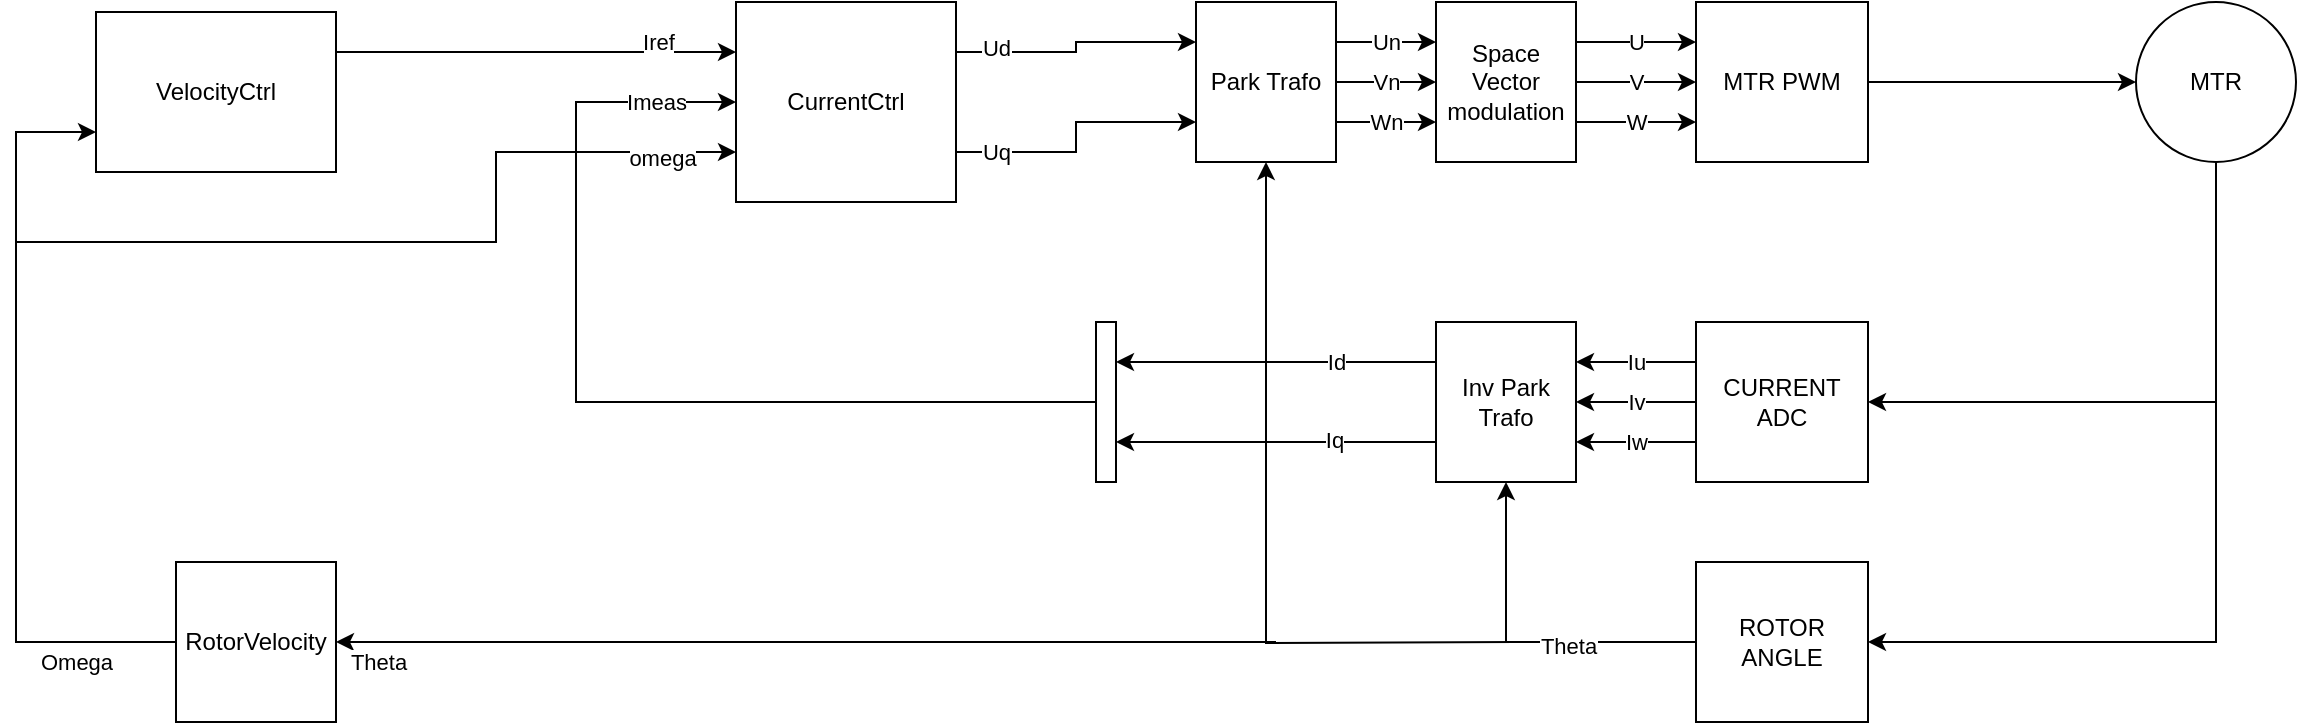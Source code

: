 <mxfile version="20.8.16" type="device" pages="2"><diagram name="Sida-1" id="SXLYleW4mW2t-km5sztw"><mxGraphModel dx="1925" dy="828" grid="1" gridSize="10" guides="1" tooltips="1" connect="1" arrows="1" fold="1" page="1" pageScale="1" pageWidth="827" pageHeight="1169" math="0" shadow="0"><root><mxCell id="0"/><mxCell id="1" parent="0"/><mxCell id="93moSxU538S2BQpfp_gy-12" style="edgeStyle=orthogonalEdgeStyle;rounded=0;orthogonalLoop=1;jettySize=auto;html=1;exitX=1;exitY=0.5;exitDx=0;exitDy=0;" parent="1" source="93moSxU538S2BQpfp_gy-1" target="93moSxU538S2BQpfp_gy-3" edge="1"><mxGeometry relative="1" as="geometry"/></mxCell><mxCell id="93moSxU538S2BQpfp_gy-1" value="MTR PWM" style="rounded=0;whiteSpace=wrap;html=1;" parent="1" vertex="1"><mxGeometry x="360" y="200" width="86" height="80" as="geometry"/></mxCell><mxCell id="93moSxU538S2BQpfp_gy-19" value="Iu" style="edgeStyle=orthogonalEdgeStyle;rounded=0;orthogonalLoop=1;jettySize=auto;html=1;exitX=0;exitY=0.25;exitDx=0;exitDy=0;entryX=1;entryY=0.25;entryDx=0;entryDy=0;" parent="1" source="93moSxU538S2BQpfp_gy-2" target="93moSxU538S2BQpfp_gy-18" edge="1"><mxGeometry relative="1" as="geometry"/></mxCell><mxCell id="93moSxU538S2BQpfp_gy-20" value="Iv" style="edgeStyle=orthogonalEdgeStyle;rounded=0;orthogonalLoop=1;jettySize=auto;html=1;exitX=0;exitY=0.5;exitDx=0;exitDy=0;entryX=1;entryY=0.5;entryDx=0;entryDy=0;" parent="1" source="93moSxU538S2BQpfp_gy-2" target="93moSxU538S2BQpfp_gy-18" edge="1"><mxGeometry relative="1" as="geometry"/></mxCell><mxCell id="93moSxU538S2BQpfp_gy-21" value="Iw" style="edgeStyle=orthogonalEdgeStyle;rounded=0;orthogonalLoop=1;jettySize=auto;html=1;exitX=0;exitY=0.75;exitDx=0;exitDy=0;entryX=1;entryY=0.75;entryDx=0;entryDy=0;" parent="1" source="93moSxU538S2BQpfp_gy-2" target="93moSxU538S2BQpfp_gy-18" edge="1"><mxGeometry relative="1" as="geometry"/></mxCell><mxCell id="93moSxU538S2BQpfp_gy-2" value="CURRENT&lt;br&gt;ADC" style="rounded=0;whiteSpace=wrap;html=1;" parent="1" vertex="1"><mxGeometry x="360" y="360" width="86" height="80" as="geometry"/></mxCell><mxCell id="93moSxU538S2BQpfp_gy-13" style="edgeStyle=orthogonalEdgeStyle;rounded=0;orthogonalLoop=1;jettySize=auto;html=1;entryX=1;entryY=0.5;entryDx=0;entryDy=0;" parent="1" source="93moSxU538S2BQpfp_gy-3" target="93moSxU538S2BQpfp_gy-2" edge="1"><mxGeometry relative="1" as="geometry"><Array as="points"><mxPoint x="620" y="400"/></Array></mxGeometry></mxCell><mxCell id="93moSxU538S2BQpfp_gy-15" style="edgeStyle=orthogonalEdgeStyle;rounded=0;orthogonalLoop=1;jettySize=auto;html=1;exitX=0.5;exitY=1;exitDx=0;exitDy=0;entryX=1;entryY=0.5;entryDx=0;entryDy=0;" parent="1" source="93moSxU538S2BQpfp_gy-3" target="93moSxU538S2BQpfp_gy-14" edge="1"><mxGeometry relative="1" as="geometry"/></mxCell><mxCell id="93moSxU538S2BQpfp_gy-3" value="MTR" style="ellipse;whiteSpace=wrap;html=1;aspect=fixed;" parent="1" vertex="1"><mxGeometry x="580" y="200" width="80" height="80" as="geometry"/></mxCell><mxCell id="93moSxU538S2BQpfp_gy-22" style="edgeStyle=orthogonalEdgeStyle;rounded=0;orthogonalLoop=1;jettySize=auto;html=1;entryX=0.5;entryY=1;entryDx=0;entryDy=0;" parent="1" source="93moSxU538S2BQpfp_gy-14" target="93moSxU538S2BQpfp_gy-18" edge="1"><mxGeometry relative="1" as="geometry"/></mxCell><mxCell id="93moSxU538S2BQpfp_gy-23" value="Theta" style="edgeLabel;html=1;align=center;verticalAlign=middle;resizable=0;points=[];" parent="93moSxU538S2BQpfp_gy-22" vertex="1" connectable="0"><mxGeometry x="-0.269" y="2" relative="1" as="geometry"><mxPoint as="offset"/></mxGeometry></mxCell><mxCell id="93moSxU538S2BQpfp_gy-24" style="edgeStyle=orthogonalEdgeStyle;rounded=0;orthogonalLoop=1;jettySize=auto;html=1;entryX=0.5;entryY=1;entryDx=0;entryDy=0;" parent="1" target="93moSxU538S2BQpfp_gy-17" edge="1"><mxGeometry relative="1" as="geometry"><mxPoint x="270" y="520" as="sourcePoint"/></mxGeometry></mxCell><mxCell id="93moSxU538S2BQpfp_gy-14" value="ROTOR ANGLE" style="rounded=0;whiteSpace=wrap;html=1;" parent="1" vertex="1"><mxGeometry x="360" y="480" width="86" height="80" as="geometry"/></mxCell><mxCell id="93moSxU538S2BQpfp_gy-25" value="U" style="edgeStyle=orthogonalEdgeStyle;rounded=0;orthogonalLoop=1;jettySize=auto;html=1;exitX=1;exitY=0.25;exitDx=0;exitDy=0;entryX=0;entryY=0.25;entryDx=0;entryDy=0;" parent="1" source="93moSxU538S2BQpfp_gy-16" target="93moSxU538S2BQpfp_gy-1" edge="1"><mxGeometry relative="1" as="geometry"/></mxCell><mxCell id="93moSxU538S2BQpfp_gy-26" value="V" style="edgeStyle=orthogonalEdgeStyle;rounded=0;orthogonalLoop=1;jettySize=auto;html=1;exitX=1;exitY=0.5;exitDx=0;exitDy=0;entryX=0;entryY=0.5;entryDx=0;entryDy=0;" parent="1" source="93moSxU538S2BQpfp_gy-16" target="93moSxU538S2BQpfp_gy-1" edge="1"><mxGeometry relative="1" as="geometry"/></mxCell><mxCell id="93moSxU538S2BQpfp_gy-27" value="W" style="edgeStyle=orthogonalEdgeStyle;rounded=0;orthogonalLoop=1;jettySize=auto;html=1;exitX=1;exitY=0.75;exitDx=0;exitDy=0;entryX=0;entryY=0.75;entryDx=0;entryDy=0;" parent="1" source="93moSxU538S2BQpfp_gy-16" target="93moSxU538S2BQpfp_gy-1" edge="1"><mxGeometry relative="1" as="geometry"/></mxCell><mxCell id="93moSxU538S2BQpfp_gy-16" value="Space Vector modulation" style="rounded=0;whiteSpace=wrap;html=1;" parent="1" vertex="1"><mxGeometry x="230" y="200" width="70" height="80" as="geometry"/></mxCell><mxCell id="93moSxU538S2BQpfp_gy-28" value="Un" style="edgeStyle=orthogonalEdgeStyle;rounded=0;orthogonalLoop=1;jettySize=auto;html=1;exitX=1;exitY=0.25;exitDx=0;exitDy=0;entryX=0;entryY=0.25;entryDx=0;entryDy=0;" parent="1" source="93moSxU538S2BQpfp_gy-17" target="93moSxU538S2BQpfp_gy-16" edge="1"><mxGeometry relative="1" as="geometry"/></mxCell><mxCell id="93moSxU538S2BQpfp_gy-29" value="Vn" style="edgeStyle=orthogonalEdgeStyle;rounded=0;orthogonalLoop=1;jettySize=auto;html=1;entryX=0;entryY=0.5;entryDx=0;entryDy=0;" parent="1" source="93moSxU538S2BQpfp_gy-17" target="93moSxU538S2BQpfp_gy-16" edge="1"><mxGeometry relative="1" as="geometry"/></mxCell><mxCell id="93moSxU538S2BQpfp_gy-30" value="Wn" style="edgeStyle=orthogonalEdgeStyle;rounded=0;orthogonalLoop=1;jettySize=auto;html=1;exitX=1;exitY=0.75;exitDx=0;exitDy=0;entryX=0;entryY=0.75;entryDx=0;entryDy=0;" parent="1" source="93moSxU538S2BQpfp_gy-17" target="93moSxU538S2BQpfp_gy-16" edge="1"><mxGeometry relative="1" as="geometry"/></mxCell><mxCell id="93moSxU538S2BQpfp_gy-17" value="Park Trafo" style="rounded=0;whiteSpace=wrap;html=1;" parent="1" vertex="1"><mxGeometry x="110" y="200" width="70" height="80" as="geometry"/></mxCell><mxCell id="93moSxU538S2BQpfp_gy-40" value="Id" style="edgeStyle=orthogonalEdgeStyle;rounded=0;orthogonalLoop=1;jettySize=auto;html=1;exitX=0;exitY=0.25;exitDx=0;exitDy=0;entryX=1;entryY=0.25;entryDx=0;entryDy=0;" parent="1" source="93moSxU538S2BQpfp_gy-18" target="93moSxU538S2BQpfp_gy-39" edge="1"><mxGeometry x="-0.375" relative="1" as="geometry"><mxPoint x="90" y="380" as="targetPoint"/><mxPoint as="offset"/></mxGeometry></mxCell><mxCell id="93moSxU538S2BQpfp_gy-41" style="edgeStyle=orthogonalEdgeStyle;rounded=0;orthogonalLoop=1;jettySize=auto;html=1;exitX=0;exitY=0.75;exitDx=0;exitDy=0;entryX=1;entryY=0.75;entryDx=0;entryDy=0;" parent="1" source="93moSxU538S2BQpfp_gy-18" target="93moSxU538S2BQpfp_gy-39" edge="1"><mxGeometry relative="1" as="geometry"/></mxCell><mxCell id="93moSxU538S2BQpfp_gy-43" value="Iq" style="edgeLabel;html=1;align=center;verticalAlign=middle;resizable=0;points=[];" parent="93moSxU538S2BQpfp_gy-41" vertex="1" connectable="0"><mxGeometry x="-0.362" y="-1" relative="1" as="geometry"><mxPoint as="offset"/></mxGeometry></mxCell><mxCell id="93moSxU538S2BQpfp_gy-18" value="Inv Park Trafo" style="rounded=0;whiteSpace=wrap;html=1;" parent="1" vertex="1"><mxGeometry x="230" y="360" width="70" height="80" as="geometry"/></mxCell><mxCell id="93moSxU538S2BQpfp_gy-49" style="edgeStyle=orthogonalEdgeStyle;rounded=0;orthogonalLoop=1;jettySize=auto;html=1;exitX=1;exitY=0.25;exitDx=0;exitDy=0;entryX=0;entryY=0.25;entryDx=0;entryDy=0;" parent="1" source="93moSxU538S2BQpfp_gy-31" target="93moSxU538S2BQpfp_gy-17" edge="1"><mxGeometry relative="1" as="geometry"/></mxCell><mxCell id="93moSxU538S2BQpfp_gy-51" value="Ud" style="edgeLabel;html=1;align=center;verticalAlign=middle;resizable=0;points=[];" parent="93moSxU538S2BQpfp_gy-49" vertex="1" connectable="0"><mxGeometry x="-0.68" y="2" relative="1" as="geometry"><mxPoint as="offset"/></mxGeometry></mxCell><mxCell id="93moSxU538S2BQpfp_gy-50" style="edgeStyle=orthogonalEdgeStyle;rounded=0;orthogonalLoop=1;jettySize=auto;html=1;exitX=1;exitY=0.75;exitDx=0;exitDy=0;entryX=0;entryY=0.75;entryDx=0;entryDy=0;" parent="1" source="93moSxU538S2BQpfp_gy-31" target="93moSxU538S2BQpfp_gy-17" edge="1"><mxGeometry relative="1" as="geometry"/></mxCell><mxCell id="93moSxU538S2BQpfp_gy-52" value="Uq" style="edgeLabel;html=1;align=center;verticalAlign=middle;resizable=0;points=[];" parent="93moSxU538S2BQpfp_gy-50" vertex="1" connectable="0"><mxGeometry x="-0.704" relative="1" as="geometry"><mxPoint as="offset"/></mxGeometry></mxCell><mxCell id="93moSxU538S2BQpfp_gy-31" value="CurrentCtrl" style="rounded=0;whiteSpace=wrap;html=1;" parent="1" vertex="1"><mxGeometry x="-120" y="200" width="110" height="100" as="geometry"/></mxCell><mxCell id="93moSxU538S2BQpfp_gy-53" style="edgeStyle=orthogonalEdgeStyle;rounded=0;orthogonalLoop=1;jettySize=auto;html=1;exitX=1;exitY=0.25;exitDx=0;exitDy=0;entryX=0;entryY=0.25;entryDx=0;entryDy=0;" parent="1" source="93moSxU538S2BQpfp_gy-36" target="93moSxU538S2BQpfp_gy-31" edge="1"><mxGeometry relative="1" as="geometry"/></mxCell><mxCell id="93moSxU538S2BQpfp_gy-56" value="Iref" style="edgeLabel;html=1;align=center;verticalAlign=middle;resizable=0;points=[];" parent="93moSxU538S2BQpfp_gy-53" vertex="1" connectable="0"><mxGeometry x="0.815" y="-4" relative="1" as="geometry"><mxPoint x="-21" y="-9" as="offset"/></mxGeometry></mxCell><mxCell id="93moSxU538S2BQpfp_gy-36" value="VelocityCtrl" style="rounded=0;whiteSpace=wrap;html=1;" parent="1" vertex="1"><mxGeometry x="-440" y="205" width="120" height="80" as="geometry"/></mxCell><mxCell id="93moSxU538S2BQpfp_gy-60" style="edgeStyle=orthogonalEdgeStyle;rounded=0;orthogonalLoop=1;jettySize=auto;html=1;exitX=0;exitY=0.5;exitDx=0;exitDy=0;entryX=0;entryY=0.5;entryDx=0;entryDy=0;" parent="1" source="93moSxU538S2BQpfp_gy-39" target="93moSxU538S2BQpfp_gy-31" edge="1"><mxGeometry relative="1" as="geometry"><Array as="points"><mxPoint x="-200" y="400"/><mxPoint x="-200" y="250"/></Array></mxGeometry></mxCell><mxCell id="93moSxU538S2BQpfp_gy-61" value="Imeas" style="edgeLabel;html=1;align=center;verticalAlign=middle;resizable=0;points=[];" parent="93moSxU538S2BQpfp_gy-60" vertex="1" connectable="0"><mxGeometry x="0.902" y="-2" relative="1" as="geometry"><mxPoint x="-16" y="-2" as="offset"/></mxGeometry></mxCell><mxCell id="93moSxU538S2BQpfp_gy-39" value="" style="rounded=0;whiteSpace=wrap;html=1;" parent="1" vertex="1"><mxGeometry x="60" y="360" width="10" height="80" as="geometry"/></mxCell><mxCell id="93moSxU538S2BQpfp_gy-59" style="edgeStyle=orthogonalEdgeStyle;rounded=0;orthogonalLoop=1;jettySize=auto;html=1;exitX=0;exitY=0.5;exitDx=0;exitDy=0;entryX=0;entryY=0.75;entryDx=0;entryDy=0;" parent="1" source="93moSxU538S2BQpfp_gy-44" target="93moSxU538S2BQpfp_gy-36" edge="1"><mxGeometry relative="1" as="geometry"><Array as="points"><mxPoint x="-480" y="520"/><mxPoint x="-480" y="265"/></Array></mxGeometry></mxCell><mxCell id="93moSxU538S2BQpfp_gy-62" value="Omega" style="edgeLabel;html=1;align=center;verticalAlign=middle;resizable=0;points=[];" parent="93moSxU538S2BQpfp_gy-59" vertex="1" connectable="0"><mxGeometry x="-0.637" y="5" relative="1" as="geometry"><mxPoint x="18" y="5" as="offset"/></mxGeometry></mxCell><mxCell id="93moSxU538S2BQpfp_gy-44" value="RotorVelocity" style="rounded=0;whiteSpace=wrap;html=1;" parent="1" vertex="1"><mxGeometry x="-400" y="480" width="80" height="80" as="geometry"/></mxCell><mxCell id="93moSxU538S2BQpfp_gy-46" value="" style="endArrow=classic;html=1;rounded=0;entryX=1;entryY=0.5;entryDx=0;entryDy=0;" parent="1" target="93moSxU538S2BQpfp_gy-44" edge="1"><mxGeometry width="50" height="50" relative="1" as="geometry"><mxPoint x="150" y="520" as="sourcePoint"/><mxPoint x="-40" y="390" as="targetPoint"/></mxGeometry></mxCell><mxCell id="93moSxU538S2BQpfp_gy-63" value="Theta" style="edgeLabel;html=1;align=center;verticalAlign=middle;resizable=0;points=[];" parent="93moSxU538S2BQpfp_gy-46" vertex="1" connectable="0"><mxGeometry x="0.911" y="1" relative="1" as="geometry"><mxPoint y="9" as="offset"/></mxGeometry></mxCell><mxCell id="93moSxU538S2BQpfp_gy-48" value="" style="endArrow=classic;html=1;rounded=0;entryX=0;entryY=0.75;entryDx=0;entryDy=0;edgeStyle=orthogonalEdgeStyle;" parent="1" target="93moSxU538S2BQpfp_gy-31" edge="1"><mxGeometry width="50" height="50" relative="1" as="geometry"><mxPoint x="-480" y="320" as="sourcePoint"/><mxPoint x="-450" y="430" as="targetPoint"/><Array as="points"><mxPoint x="-240" y="320"/><mxPoint x="-240" y="275"/></Array></mxGeometry></mxCell><mxCell id="93moSxU538S2BQpfp_gy-58" value="omega" style="edgeLabel;html=1;align=center;verticalAlign=middle;resizable=0;points=[];" parent="93moSxU538S2BQpfp_gy-48" vertex="1" connectable="0"><mxGeometry x="0.817" y="-3" relative="1" as="geometry"><mxPoint as="offset"/></mxGeometry></mxCell></root></mxGraphModel></diagram><diagram id="MbHMr8tW0z9QV76y4HZO" name="Sida-2"><mxGraphModel dx="1925" dy="828" grid="1" gridSize="10" guides="1" tooltips="1" connect="1" arrows="1" fold="1" page="1" pageScale="1" pageWidth="827" pageHeight="1169" math="0" shadow="0"><root><mxCell id="0"/><mxCell id="1" parent="0"/><mxCell id="3Xe04r8vQwXwJrAu52hw-19" value="" style="rounded=0;whiteSpace=wrap;html=1;fillColor=none;dashed=1;strokeColor=#17BDD3;strokeWidth=4;" parent="1" vertex="1"><mxGeometry x="-30" y="510" width="620" height="210" as="geometry"/></mxCell><mxCell id="3Xe04r8vQwXwJrAu52hw-5" value="" style="rounded=0;whiteSpace=wrap;html=1;fillColor=none;dashed=1;strokeColor=#ff5252;strokeWidth=4;" parent="1" vertex="1"><mxGeometry x="280" y="170" width="310" height="320" as="geometry"/></mxCell><mxCell id="3Xe04r8vQwXwJrAu52hw-8" style="edgeStyle=orthogonalEdgeStyle;rounded=0;orthogonalLoop=1;jettySize=auto;html=1;exitX=0.5;exitY=1;exitDx=0;exitDy=0;entryX=1;entryY=0.5;entryDx=0;entryDy=0;fontSize=15;fontColor=#FF5252;" parent="1" source="3Xe04r8vQwXwJrAu52hw-1" target="3Xe04r8vQwXwJrAu52hw-3" edge="1"><mxGeometry relative="1" as="geometry"/></mxCell><mxCell id="3Xe04r8vQwXwJrAu52hw-12" style="edgeStyle=orthogonalEdgeStyle;rounded=0;orthogonalLoop=1;jettySize=auto;html=1;entryX=1;entryY=0.5;entryDx=0;entryDy=0;fontSize=15;fontColor=#FF5252;" parent="1" source="3Xe04r8vQwXwJrAu52hw-1" target="3Xe04r8vQwXwJrAu52hw-11" edge="1"><mxGeometry relative="1" as="geometry"><Array as="points"><mxPoint x="680" y="624"/></Array></mxGeometry></mxCell><mxCell id="3Xe04r8vQwXwJrAu52hw-1" value="MTR" style="ellipse;whiteSpace=wrap;html=1;aspect=fixed;" parent="1" vertex="1"><mxGeometry x="640" y="240" width="80" height="80" as="geometry"/></mxCell><mxCell id="3Xe04r8vQwXwJrAu52hw-7" style="edgeStyle=orthogonalEdgeStyle;rounded=0;orthogonalLoop=1;jettySize=auto;html=1;entryX=0;entryY=0.5;entryDx=0;entryDy=0;fontSize=15;fontColor=#FF5252;" parent="1" source="3Xe04r8vQwXwJrAu52hw-2" target="3Xe04r8vQwXwJrAu52hw-1" edge="1"><mxGeometry relative="1" as="geometry"/></mxCell><mxCell id="3Xe04r8vQwXwJrAu52hw-2" value="MTR VOLTAGE" style="rounded=0;whiteSpace=wrap;html=1;" parent="1" vertex="1"><mxGeometry x="480" y="240" width="80" height="80" as="geometry"/></mxCell><mxCell id="3Xe04r8vQwXwJrAu52hw-10" style="edgeStyle=orthogonalEdgeStyle;rounded=0;orthogonalLoop=1;jettySize=auto;html=1;exitX=0;exitY=0.5;exitDx=0;exitDy=0;entryX=0.5;entryY=1;entryDx=0;entryDy=0;fontSize=15;fontColor=#FF5252;" parent="1" source="3Xe04r8vQwXwJrAu52hw-3" target="3Xe04r8vQwXwJrAu52hw-4" edge="1"><mxGeometry relative="1" as="geometry"/></mxCell><mxCell id="3Xe04r8vQwXwJrAu52hw-3" value="CURRENT SENS" style="rounded=0;whiteSpace=wrap;html=1;" parent="1" vertex="1"><mxGeometry x="480" y="360" width="80" height="80" as="geometry"/></mxCell><mxCell id="3Xe04r8vQwXwJrAu52hw-9" style="edgeStyle=orthogonalEdgeStyle;rounded=0;orthogonalLoop=1;jettySize=auto;html=1;exitX=1;exitY=0.5;exitDx=0;exitDy=0;fontSize=15;fontColor=#FF5252;" parent="1" source="3Xe04r8vQwXwJrAu52hw-4" target="3Xe04r8vQwXwJrAu52hw-2" edge="1"><mxGeometry relative="1" as="geometry"/></mxCell><mxCell id="3Xe04r8vQwXwJrAu52hw-4" value="CurrentCtrl" style="rounded=0;whiteSpace=wrap;html=1;" parent="1" vertex="1"><mxGeometry x="320" y="240" width="80" height="80" as="geometry"/></mxCell><mxCell id="3Xe04r8vQwXwJrAu52hw-6" value="Fast Task" style="text;html=1;strokeColor=none;fillColor=none;align=center;verticalAlign=middle;whiteSpace=wrap;rounded=0;fontColor=#FF5252;fontStyle=3;fontSize=15;" parent="1" vertex="1"><mxGeometry x="280" y="170" width="100" height="30" as="geometry"/></mxCell><mxCell id="3Xe04r8vQwXwJrAu52hw-14" style="edgeStyle=orthogonalEdgeStyle;rounded=0;orthogonalLoop=1;jettySize=auto;html=1;entryX=1;entryY=0.5;entryDx=0;entryDy=0;fontSize=15;fontColor=#FF5252;" parent="1" source="3Xe04r8vQwXwJrAu52hw-11" target="3Xe04r8vQwXwJrAu52hw-13" edge="1"><mxGeometry relative="1" as="geometry"/></mxCell><mxCell id="3Xe04r8vQwXwJrAu52hw-17" style="edgeStyle=orthogonalEdgeStyle;rounded=0;orthogonalLoop=1;jettySize=auto;html=1;entryX=0;entryY=0.75;entryDx=0;entryDy=0;fontSize=15;fontColor=#FF5252;" parent="1" source="3Xe04r8vQwXwJrAu52hw-11" target="3Xe04r8vQwXwJrAu52hw-2" edge="1"><mxGeometry relative="1" as="geometry"><Array as="points"><mxPoint x="460" y="624"/><mxPoint x="460" y="300"/></Array></mxGeometry></mxCell><mxCell id="3Xe04r8vQwXwJrAu52hw-29" style="edgeStyle=orthogonalEdgeStyle;rounded=0;orthogonalLoop=1;jettySize=auto;html=1;exitX=0;exitY=0.5;exitDx=0;exitDy=0;entryX=0;entryY=0.68;entryDx=0;entryDy=0;fontSize=15;fontColor=#17BDD3;entryPerimeter=0;" parent="1" source="3Xe04r8vQwXwJrAu52hw-11" target="3Xe04r8vQwXwJrAu52hw-22" edge="1"><mxGeometry relative="1" as="geometry"><mxPoint y="644" as="targetPoint"/><Array as="points"><mxPoint x="460" y="624"/><mxPoint x="460" y="700"/><mxPoint x="110" y="700"/><mxPoint x="110" y="622"/></Array></mxGeometry></mxCell><mxCell id="3Xe04r8vQwXwJrAu52hw-45" value="theta" style="edgeLabel;html=1;align=center;verticalAlign=middle;resizable=0;points=[];fontSize=12;fontColor=#000000;" parent="3Xe04r8vQwXwJrAu52hw-29" vertex="1" connectable="0"><mxGeometry x="0.874" y="2" relative="1" as="geometry"><mxPoint x="7" y="-10" as="offset"/></mxGeometry></mxCell><mxCell id="3Xe04r8vQwXwJrAu52hw-11" value="PositionMeas" style="rounded=0;whiteSpace=wrap;html=1;" parent="1" vertex="1"><mxGeometry x="480" y="584" width="80" height="80" as="geometry"/></mxCell><mxCell id="3Xe04r8vQwXwJrAu52hw-16" style="edgeStyle=orthogonalEdgeStyle;rounded=0;orthogonalLoop=1;jettySize=auto;html=1;fontSize=15;fontColor=#FF5252;entryX=0.25;entryY=1;entryDx=0;entryDy=0;" parent="1" source="3Xe04r8vQwXwJrAu52hw-13" target="3Xe04r8vQwXwJrAu52hw-4" edge="1"><mxGeometry relative="1" as="geometry"><mxPoint x="280" y="560" as="targetPoint"/><Array as="points"><mxPoint x="340" y="624"/></Array></mxGeometry></mxCell><mxCell id="3Xe04r8vQwXwJrAu52hw-37" style="edgeStyle=orthogonalEdgeStyle;rounded=0;orthogonalLoop=1;jettySize=auto;html=1;entryX=0;entryY=0.84;entryDx=0;entryDy=0;fontSize=15;fontColor=#000000;entryPerimeter=0;" parent="1" source="3Xe04r8vQwXwJrAu52hw-13" target="3Xe04r8vQwXwJrAu52hw-22" edge="1"><mxGeometry relative="1" as="geometry"><Array as="points"><mxPoint x="340" y="624"/><mxPoint x="340" y="690"/><mxPoint x="120" y="690"/><mxPoint x="120" y="646"/></Array></mxGeometry></mxCell><mxCell id="3Xe04r8vQwXwJrAu52hw-46" value="omega" style="edgeLabel;html=1;align=center;verticalAlign=middle;resizable=0;points=[];fontSize=12;fontColor=#000000;" parent="3Xe04r8vQwXwJrAu52hw-37" vertex="1" connectable="0"><mxGeometry x="0.84" y="2" relative="1" as="geometry"><mxPoint x="3" y="-10" as="offset"/></mxGeometry></mxCell><mxCell id="3Xe04r8vQwXwJrAu52hw-13" value="VelocityEst" style="rounded=0;whiteSpace=wrap;html=1;" parent="1" vertex="1"><mxGeometry x="360" y="584" width="80" height="80" as="geometry"/></mxCell><mxCell id="3Xe04r8vQwXwJrAu52hw-18" style="edgeStyle=orthogonalEdgeStyle;rounded=0;orthogonalLoop=1;jettySize=auto;html=1;entryX=0;entryY=0.25;entryDx=0;entryDy=0;fontSize=15;fontColor=#FF5252;" parent="1" target="3Xe04r8vQwXwJrAu52hw-3" edge="1"><mxGeometry relative="1" as="geometry"><mxPoint x="460" y="380" as="sourcePoint"/><mxPoint x="490" y="310" as="targetPoint"/><Array as="points"><mxPoint x="460" y="380"/><mxPoint x="460" y="380"/></Array></mxGeometry></mxCell><mxCell id="3Xe04r8vQwXwJrAu52hw-20" value="&lt;font color=&quot;#17bdd3&quot;&gt;&lt;b&gt;&lt;i&gt;Medium task&lt;/i&gt;&lt;/b&gt;&lt;/font&gt;" style="text;html=1;strokeColor=none;fillColor=none;align=center;verticalAlign=middle;whiteSpace=wrap;rounded=0;fontSize=15;fontColor=#FF5252;" parent="1" vertex="1"><mxGeometry x="-30" y="680" width="130" height="30" as="geometry"/></mxCell><mxCell id="3Xe04r8vQwXwJrAu52hw-24" style="edgeStyle=orthogonalEdgeStyle;rounded=0;orthogonalLoop=1;jettySize=auto;html=1;exitX=1;exitY=0.5;exitDx=0;exitDy=0;entryX=0;entryY=0.5;entryDx=0;entryDy=0;fontSize=15;fontColor=#17BDD3;" parent="1" source="3Xe04r8vQwXwJrAu52hw-22" target="3Xe04r8vQwXwJrAu52hw-4" edge="1"><mxGeometry relative="1" as="geometry"><Array as="points"><mxPoint x="300" y="595"/><mxPoint x="300" y="280"/></Array></mxGeometry></mxCell><mxCell id="3Xe04r8vQwXwJrAu52hw-36" value="&lt;font color=&quot;#000000&quot;&gt;Idr,Iqr&lt;/font&gt;" style="edgeLabel;html=1;align=center;verticalAlign=middle;resizable=0;points=[];fontSize=15;fontColor=#9BD32C;" parent="3Xe04r8vQwXwJrAu52hw-24" vertex="1" connectable="0"><mxGeometry x="-0.923" relative="1" as="geometry"><mxPoint x="10" y="-11" as="offset"/></mxGeometry></mxCell><mxCell id="3Xe04r8vQwXwJrAu52hw-22" value="ServoCtrl" style="rounded=0;whiteSpace=wrap;html=1;points=[[0,0,0,0,0],[0,0.13,0,0,0],[0,0.25,0,0,0],[0,0.4,0,0,0],[0,0.68,0,0,0],[0,0.84,0,0,0],[0.25,0,0,0,0],[0.25,1,0,0,0],[0.5,0,0,0,0],[0.5,1,0,0,0],[0.75,0,0,0,0],[0.75,1,0,0,0],[1,0,0,0,0],[1,0.25,0,0,0],[1,0.5,0,0,0],[1,0.75,0,0,0],[1,1,0,0,0]];" parent="1" vertex="1"><mxGeometry x="160" y="520" width="80" height="150" as="geometry"/></mxCell><mxCell id="3Xe04r8vQwXwJrAu52hw-30" value="" style="rounded=0;whiteSpace=wrap;html=1;fillColor=none;dashed=1;strokeColor=#9BD32C;strokeWidth=4;" parent="1" vertex="1"><mxGeometry x="-210" y="475" width="145" height="155" as="geometry"/></mxCell><mxCell id="3Xe04r8vQwXwJrAu52hw-38" style="edgeStyle=orthogonalEdgeStyle;rounded=0;orthogonalLoop=1;jettySize=auto;html=1;exitX=1;exitY=0.25;exitDx=0;exitDy=0;entryX=0;entryY=0.13;entryDx=0;entryDy=0;entryPerimeter=0;fontSize=15;fontColor=#000000;" parent="1" source="3Xe04r8vQwXwJrAu52hw-31" target="3Xe04r8vQwXwJrAu52hw-22" edge="1"><mxGeometry relative="1" as="geometry"><Array as="points"><mxPoint x="31" y="540"/></Array></mxGeometry></mxCell><mxCell id="3Xe04r8vQwXwJrAu52hw-42" value="acc" style="edgeLabel;html=1;align=center;verticalAlign=middle;resizable=0;points=[];fontSize=12;fontColor=#000000;" parent="3Xe04r8vQwXwJrAu52hw-38" vertex="1" connectable="0"><mxGeometry x="0.774" relative="1" as="geometry"><mxPoint x="-3" y="-10" as="offset"/></mxGeometry></mxCell><mxCell id="3Xe04r8vQwXwJrAu52hw-39" style="edgeStyle=orthogonalEdgeStyle;rounded=0;orthogonalLoop=1;jettySize=auto;html=1;exitX=1;exitY=0.5;exitDx=0;exitDy=0;entryX=0;entryY=0.25;entryDx=0;entryDy=0;entryPerimeter=0;fontSize=15;fontColor=#000000;" parent="1" source="3Xe04r8vQwXwJrAu52hw-31" target="3Xe04r8vQwXwJrAu52hw-22" edge="1"><mxGeometry relative="1" as="geometry"><Array as="points"><mxPoint x="-150" y="560"/><mxPoint x="-150" y="558"/></Array></mxGeometry></mxCell><mxCell id="3Xe04r8vQwXwJrAu52hw-43" value="vel" style="edgeLabel;html=1;align=center;verticalAlign=middle;resizable=0;points=[];fontSize=12;fontColor=#000000;" parent="3Xe04r8vQwXwJrAu52hw-39" vertex="1" connectable="0"><mxGeometry x="0.711" y="2" relative="1" as="geometry"><mxPoint x="19" y="-6" as="offset"/></mxGeometry></mxCell><mxCell id="3Xe04r8vQwXwJrAu52hw-40" style="edgeStyle=orthogonalEdgeStyle;rounded=0;orthogonalLoop=1;jettySize=auto;html=1;exitX=1;exitY=0.75;exitDx=0;exitDy=0;entryX=0;entryY=0.4;entryDx=0;entryDy=0;entryPerimeter=0;fontSize=15;fontColor=#000000;" parent="1" source="3Xe04r8vQwXwJrAu52hw-31" target="3Xe04r8vQwXwJrAu52hw-22" edge="1"><mxGeometry relative="1" as="geometry"><Array as="points"><mxPoint x="-150" y="580"/><mxPoint x="-150" y="580"/></Array></mxGeometry></mxCell><mxCell id="3Xe04r8vQwXwJrAu52hw-44" value="pos" style="edgeLabel;html=1;align=center;verticalAlign=middle;resizable=0;points=[];fontSize=12;fontColor=#000000;" parent="3Xe04r8vQwXwJrAu52hw-40" vertex="1" connectable="0"><mxGeometry x="0.662" y="-2" relative="1" as="geometry"><mxPoint x="31" y="-11" as="offset"/></mxGeometry></mxCell><mxCell id="3Xe04r8vQwXwJrAu52hw-31" value="TrajectoryGen" style="rounded=0;whiteSpace=wrap;html=1;" parent="1" vertex="1"><mxGeometry x="-177.5" y="520" width="80" height="80" as="geometry"/></mxCell><mxCell id="3Xe04r8vQwXwJrAu52hw-32" value="&lt;font&gt;&lt;b&gt;&lt;i&gt;Slow task&lt;/i&gt;&lt;/b&gt;&lt;/font&gt;" style="text;html=1;strokeColor=none;fillColor=none;align=center;verticalAlign=middle;whiteSpace=wrap;rounded=0;fontSize=15;fontColor=#9BD32C;" parent="1" vertex="1"><mxGeometry x="-230" y="475" width="130" height="30" as="geometry"/></mxCell><mxCell id="B14ukPaI6BYjPAZoFuvH-1" value="" style="endArrow=classic;html=1;rounded=0;" edge="1" parent="1"><mxGeometry width="50" height="50" relative="1" as="geometry"><mxPoint x="80" y="260" as="sourcePoint"/><mxPoint x="320" y="260" as="targetPoint"/></mxGeometry></mxCell><mxCell id="B14ukPaI6BYjPAZoFuvH-2" value="enable currCtrl" style="edgeLabel;html=1;align=center;verticalAlign=middle;resizable=0;points=[];" vertex="1" connectable="0" parent="B14ukPaI6BYjPAZoFuvH-1"><mxGeometry x="-0.867" y="-2" relative="1" as="geometry"><mxPoint x="14" y="-12" as="offset"/></mxGeometry></mxCell><mxCell id="B14ukPaI6BYjPAZoFuvH-3" value="" style="endArrow=classic;html=1;rounded=0;entryX=0;entryY=0.25;entryDx=0;entryDy=0;edgeStyle=orthogonalEdgeStyle;" edge="1" parent="1" target="3Xe04r8vQwXwJrAu52hw-2"><mxGeometry width="50" height="50" relative="1" as="geometry"><mxPoint x="80" y="220" as="sourcePoint"/><mxPoint x="320" y="220" as="targetPoint"/><Array as="points"><mxPoint x="440" y="220"/><mxPoint x="440" y="260"/></Array></mxGeometry></mxCell><mxCell id="B14ukPaI6BYjPAZoFuvH-4" value="voltageOveride" style="edgeLabel;html=1;align=center;verticalAlign=middle;resizable=0;points=[];" vertex="1" connectable="0" parent="B14ukPaI6BYjPAZoFuvH-3"><mxGeometry x="-0.867" y="-2" relative="1" as="geometry"><mxPoint x="1" y="-12" as="offset"/></mxGeometry></mxCell></root></mxGraphModel></diagram></mxfile>